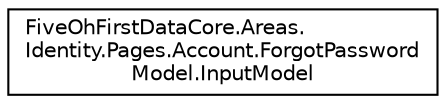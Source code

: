digraph "Graphical Class Hierarchy"
{
 // LATEX_PDF_SIZE
  edge [fontname="Helvetica",fontsize="10",labelfontname="Helvetica",labelfontsize="10"];
  node [fontname="Helvetica",fontsize="10",shape=record];
  rankdir="LR";
  Node0 [label="FiveOhFirstDataCore.Areas.\lIdentity.Pages.Account.ForgotPassword\lModel.InputModel",height=0.2,width=0.4,color="black", fillcolor="white", style="filled",URL="$class_five_oh_first_data_core_1_1_areas_1_1_identity_1_1_pages_1_1_account_1_1_forgot_password_model_1_1_input_model.html",tooltip=" "];
}
